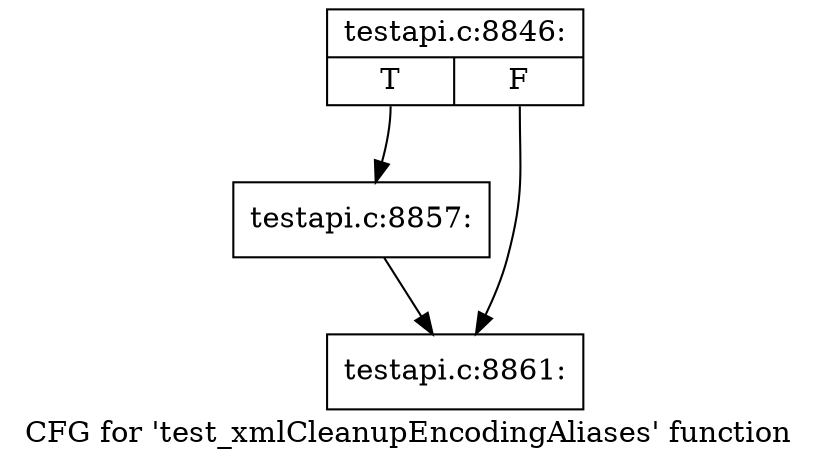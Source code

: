digraph "CFG for 'test_xmlCleanupEncodingAliases' function" {
	label="CFG for 'test_xmlCleanupEncodingAliases' function";

	Node0x425a6e0 [shape=record,label="{testapi.c:8846:|{<s0>T|<s1>F}}"];
	Node0x425a6e0:s0 -> Node0x4554ad0;
	Node0x425a6e0:s1 -> Node0x4554f30;
	Node0x4554ad0 [shape=record,label="{testapi.c:8857:}"];
	Node0x4554ad0 -> Node0x4554f30;
	Node0x4554f30 [shape=record,label="{testapi.c:8861:}"];
}
